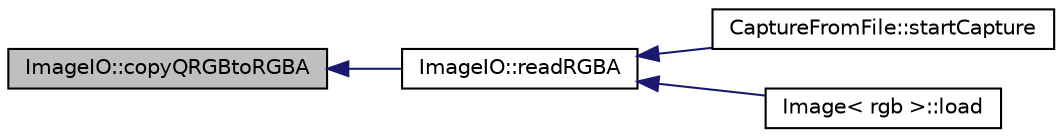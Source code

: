 digraph "ImageIO::copyQRGBtoRGBA"
{
 // INTERACTIVE_SVG=YES
  edge [fontname="Helvetica",fontsize="10",labelfontname="Helvetica",labelfontsize="10"];
  node [fontname="Helvetica",fontsize="10",shape=record];
  rankdir="LR";
  Node1 [label="ImageIO::copyQRGBtoRGBA",height=0.2,width=0.4,color="black", fillcolor="grey75", style="filled", fontcolor="black"];
  Node1 -> Node2 [dir="back",color="midnightblue",fontsize="10",style="solid",fontname="Helvetica"];
  Node2 [label="ImageIO::readRGBA",height=0.2,width=0.4,color="black", fillcolor="white", style="filled",URL="$d9/dde/class_image_i_o.html#a991b6a12267b0b07740ef89977b9b898"];
  Node2 -> Node3 [dir="back",color="midnightblue",fontsize="10",style="solid",fontname="Helvetica"];
  Node3 [label="CaptureFromFile::startCapture",height=0.2,width=0.4,color="black", fillcolor="white", style="filled",URL="$d7/d6f/class_capture_from_file.html#a341dc2f954c0470cac8b7642e434a0b2"];
  Node2 -> Node4 [dir="back",color="midnightblue",fontsize="10",style="solid",fontname="Helvetica"];
  Node4 [label="Image\< rgb \>::load",height=0.2,width=0.4,color="black", fillcolor="white", style="filled",URL="$de/d73/class_image.html#a5453c2d21bf333018fa5e371669903d0"];
}
